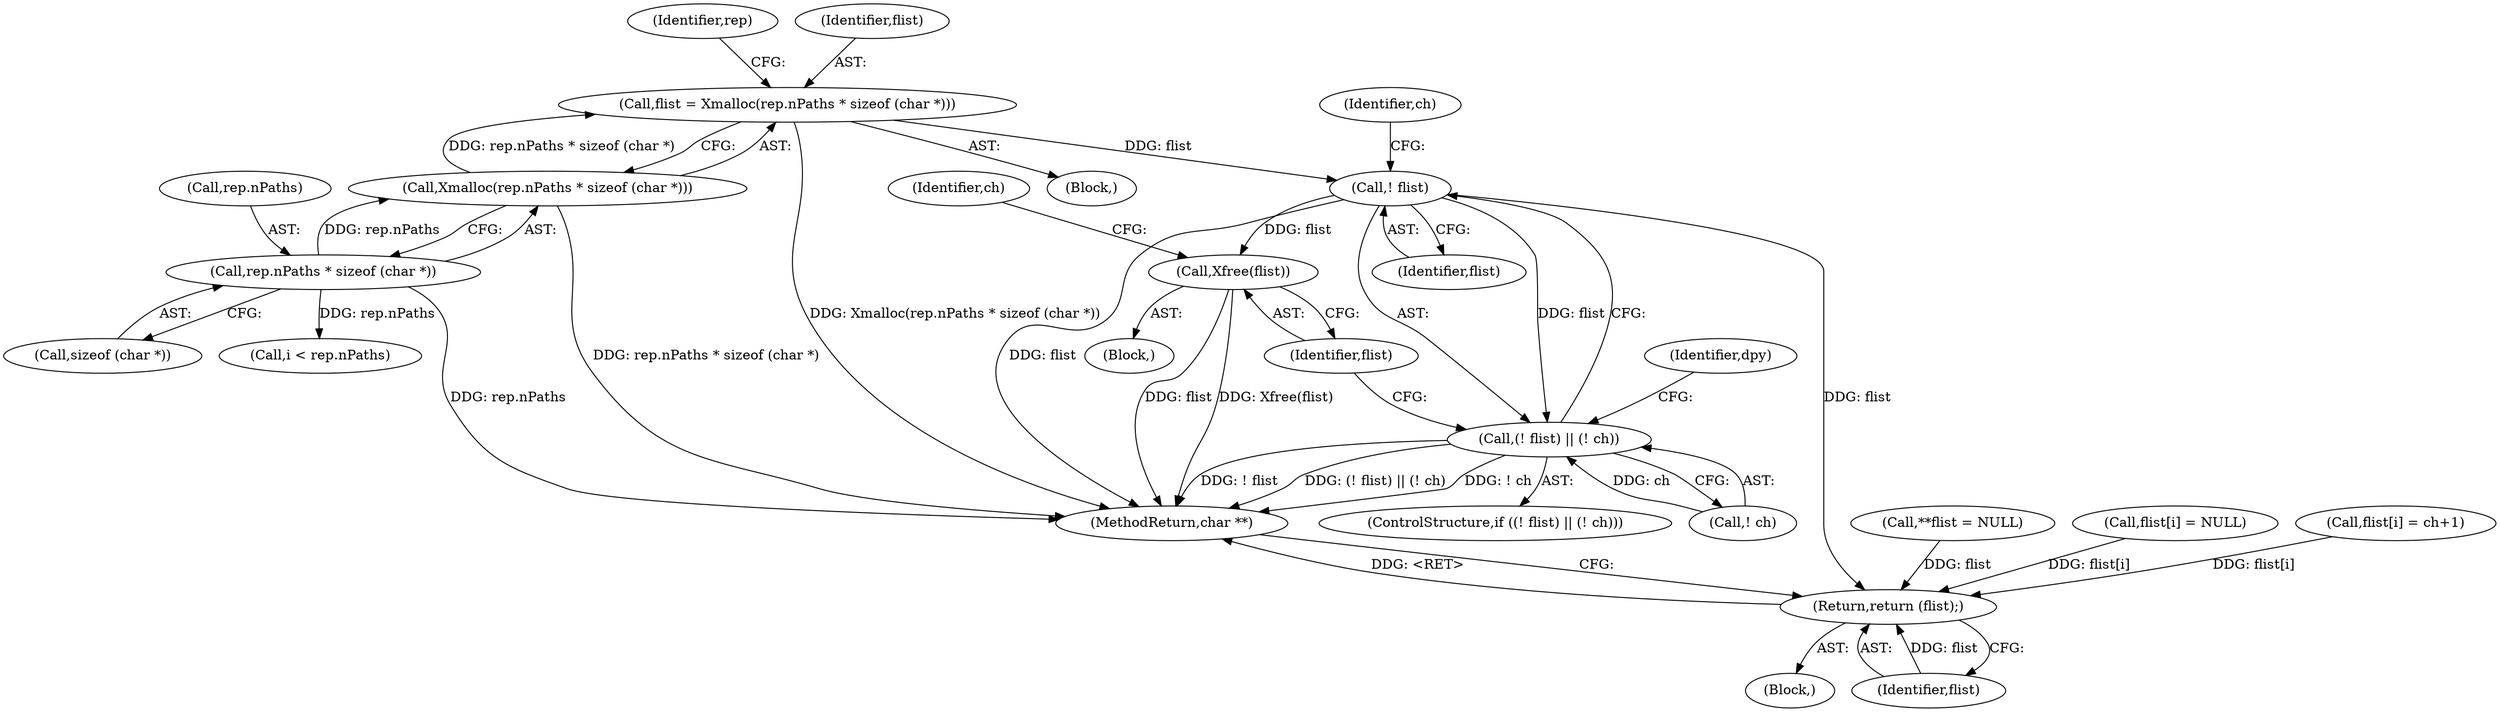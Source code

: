 digraph "0_libx11_b469da1430cdcee06e31c6251b83aede072a1ff0_0@API" {
"1000151" [label="(Call,flist = Xmalloc(rep.nPaths * sizeof (char *)))"];
"1000153" [label="(Call,Xmalloc(rep.nPaths * sizeof (char *)))"];
"1000154" [label="(Call,rep.nPaths * sizeof (char *))"];
"1000186" [label="(Call,! flist)"];
"1000185" [label="(Call,(! flist) || (! ch))"];
"1000191" [label="(Call,Xfree(flist))"];
"1000274" [label="(Return,return (flist);)"];
"1000188" [label="(Call,! ch)"];
"1000224" [label="(Call,i < rep.nPaths)"];
"1000151" [label="(Call,flist = Xmalloc(rep.nPaths * sizeof (char *)))"];
"1000191" [label="(Call,Xfree(flist))"];
"1000186" [label="(Call,! flist)"];
"1000194" [label="(Identifier,ch)"];
"1000155" [label="(Call,rep.nPaths)"];
"1000109" [label="(Block,)"];
"1000189" [label="(Identifier,ch)"];
"1000184" [label="(ControlStructure,if ((! flist) || (! ch)))"];
"1000190" [label="(Block,)"];
"1000153" [label="(Call,Xmalloc(rep.nPaths * sizeof (char *)))"];
"1000187" [label="(Identifier,flist)"];
"1000163" [label="(Identifier,rep)"];
"1000275" [label="(Identifier,flist)"];
"1000116" [label="(Call,**flist = NULL)"];
"1000154" [label="(Call,rep.nPaths * sizeof (char *))"];
"1000274" [label="(Return,return (flist);)"];
"1000192" [label="(Identifier,flist)"];
"1000152" [label="(Identifier,flist)"];
"1000276" [label="(MethodReturn,char **)"];
"1000150" [label="(Block,)"];
"1000158" [label="(Call,sizeof (char *))"];
"1000185" [label="(Call,(! flist) || (! ch))"];
"1000208" [label="(Identifier,dpy)"];
"1000262" [label="(Call,flist[i] = NULL)"];
"1000239" [label="(Call,flist[i] = ch+1)"];
"1000151" -> "1000150"  [label="AST: "];
"1000151" -> "1000153"  [label="CFG: "];
"1000152" -> "1000151"  [label="AST: "];
"1000153" -> "1000151"  [label="AST: "];
"1000163" -> "1000151"  [label="CFG: "];
"1000151" -> "1000276"  [label="DDG: Xmalloc(rep.nPaths * sizeof (char *))"];
"1000153" -> "1000151"  [label="DDG: rep.nPaths * sizeof (char *)"];
"1000151" -> "1000186"  [label="DDG: flist"];
"1000153" -> "1000154"  [label="CFG: "];
"1000154" -> "1000153"  [label="AST: "];
"1000153" -> "1000276"  [label="DDG: rep.nPaths * sizeof (char *)"];
"1000154" -> "1000153"  [label="DDG: rep.nPaths"];
"1000154" -> "1000158"  [label="CFG: "];
"1000155" -> "1000154"  [label="AST: "];
"1000158" -> "1000154"  [label="AST: "];
"1000154" -> "1000276"  [label="DDG: rep.nPaths"];
"1000154" -> "1000224"  [label="DDG: rep.nPaths"];
"1000186" -> "1000185"  [label="AST: "];
"1000186" -> "1000187"  [label="CFG: "];
"1000187" -> "1000186"  [label="AST: "];
"1000189" -> "1000186"  [label="CFG: "];
"1000185" -> "1000186"  [label="CFG: "];
"1000186" -> "1000276"  [label="DDG: flist"];
"1000186" -> "1000185"  [label="DDG: flist"];
"1000186" -> "1000191"  [label="DDG: flist"];
"1000186" -> "1000274"  [label="DDG: flist"];
"1000185" -> "1000184"  [label="AST: "];
"1000185" -> "1000188"  [label="CFG: "];
"1000188" -> "1000185"  [label="AST: "];
"1000192" -> "1000185"  [label="CFG: "];
"1000208" -> "1000185"  [label="CFG: "];
"1000185" -> "1000276"  [label="DDG: (! flist) || (! ch)"];
"1000185" -> "1000276"  [label="DDG: ! ch"];
"1000185" -> "1000276"  [label="DDG: ! flist"];
"1000188" -> "1000185"  [label="DDG: ch"];
"1000191" -> "1000190"  [label="AST: "];
"1000191" -> "1000192"  [label="CFG: "];
"1000192" -> "1000191"  [label="AST: "];
"1000194" -> "1000191"  [label="CFG: "];
"1000191" -> "1000276"  [label="DDG: Xfree(flist)"];
"1000191" -> "1000276"  [label="DDG: flist"];
"1000274" -> "1000109"  [label="AST: "];
"1000274" -> "1000275"  [label="CFG: "];
"1000275" -> "1000274"  [label="AST: "];
"1000276" -> "1000274"  [label="CFG: "];
"1000274" -> "1000276"  [label="DDG: <RET>"];
"1000275" -> "1000274"  [label="DDG: flist"];
"1000116" -> "1000274"  [label="DDG: flist"];
"1000239" -> "1000274"  [label="DDG: flist[i]"];
"1000262" -> "1000274"  [label="DDG: flist[i]"];
}
